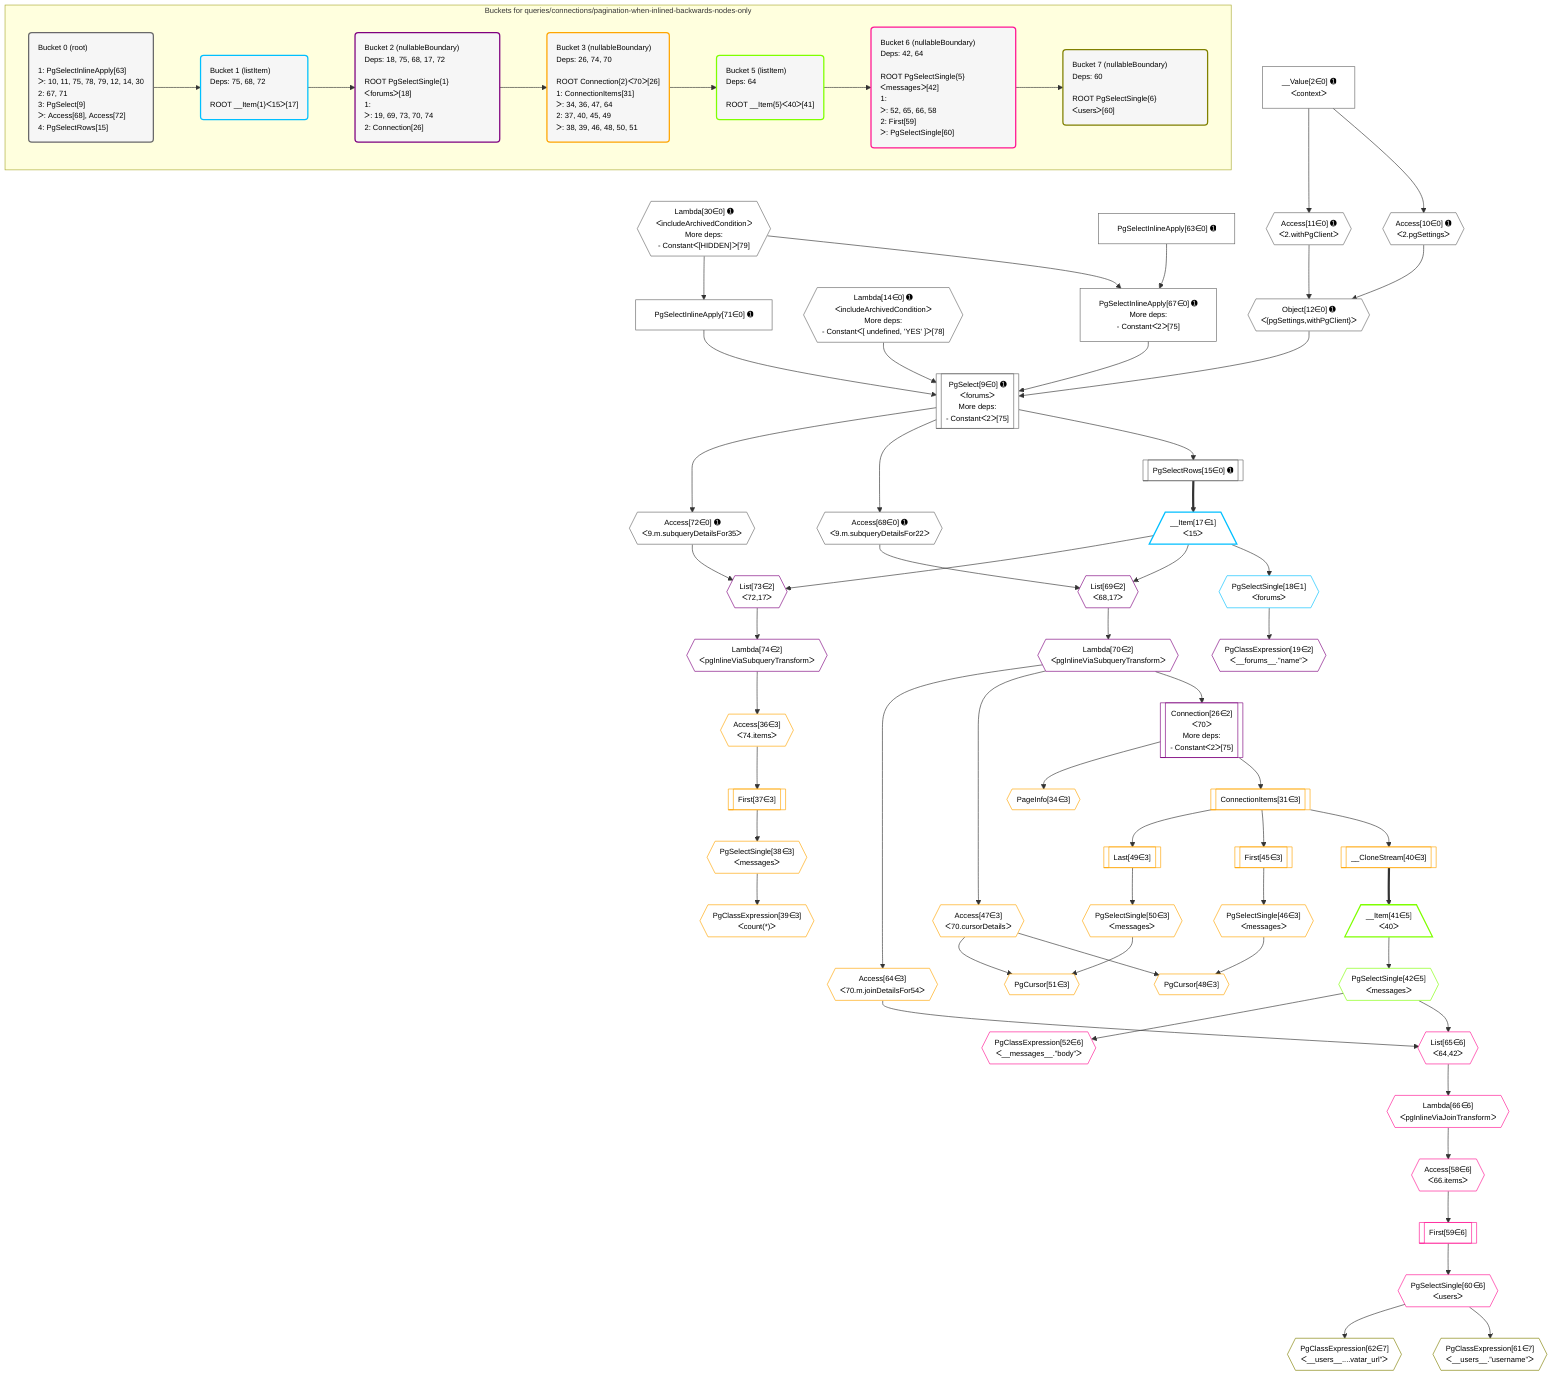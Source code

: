 %%{init: {'themeVariables': { 'fontSize': '12px'}}}%%
graph TD
    classDef path fill:#eee,stroke:#000,color:#000
    classDef plan fill:#fff,stroke-width:1px,color:#000
    classDef itemplan fill:#fff,stroke-width:2px,color:#000
    classDef unbatchedplan fill:#dff,stroke-width:1px,color:#000
    classDef sideeffectplan fill:#fcc,stroke-width:2px,color:#000
    classDef bucket fill:#f6f6f6,color:#000,stroke-width:2px,text-align:left

    subgraph "Buckets for queries/connections/pagination-when-inlined-backwards-nodes-only"
    Bucket0("Bucket 0 (root)<br /><br />1: PgSelectInlineApply[63]<br />ᐳ: 10, 11, 75, 78, 79, 12, 14, 30<br />2: 67, 71<br />3: PgSelect[9]<br />ᐳ: Access[68], Access[72]<br />4: PgSelectRows[15]"):::bucket
    Bucket1("Bucket 1 (listItem)<br />Deps: 75, 68, 72<br /><br />ROOT __Item{1}ᐸ15ᐳ[17]"):::bucket
    Bucket2("Bucket 2 (nullableBoundary)<br />Deps: 18, 75, 68, 17, 72<br /><br />ROOT PgSelectSingle{1}ᐸforumsᐳ[18]<br />1: <br />ᐳ: 19, 69, 73, 70, 74<br />2: Connection[26]"):::bucket
    Bucket3("Bucket 3 (nullableBoundary)<br />Deps: 26, 74, 70<br /><br />ROOT Connection{2}ᐸ70ᐳ[26]<br />1: ConnectionItems[31]<br />ᐳ: 34, 36, 47, 64<br />2: 37, 40, 45, 49<br />ᐳ: 38, 39, 46, 48, 50, 51"):::bucket
    Bucket5("Bucket 5 (listItem)<br />Deps: 64<br /><br />ROOT __Item{5}ᐸ40ᐳ[41]"):::bucket
    Bucket6("Bucket 6 (nullableBoundary)<br />Deps: 42, 64<br /><br />ROOT PgSelectSingle{5}ᐸmessagesᐳ[42]<br />1: <br />ᐳ: 52, 65, 66, 58<br />2: First[59]<br />ᐳ: PgSelectSingle[60]"):::bucket
    Bucket7("Bucket 7 (nullableBoundary)<br />Deps: 60<br /><br />ROOT PgSelectSingle{6}ᐸusersᐳ[60]"):::bucket
    end
    Bucket0 --> Bucket1
    Bucket1 --> Bucket2
    Bucket2 --> Bucket3
    Bucket3 --> Bucket5
    Bucket5 --> Bucket6
    Bucket6 --> Bucket7

    %% plan dependencies
    PgSelect9[["PgSelect[9∈0] ➊<br />ᐸforumsᐳ<br />More deps:<br />- Constantᐸ2ᐳ[75]"]]:::plan
    Object12{{"Object[12∈0] ➊<br />ᐸ{pgSettings,withPgClient}ᐳ"}}:::plan
    Lambda14{{"Lambda[14∈0] ➊<br />ᐸincludeArchivedConditionᐳ<br />More deps:<br />- Constantᐸ[ undefined, 'YES' ]ᐳ[78]"}}:::plan
    PgSelectInlineApply67["PgSelectInlineApply[67∈0] ➊<br />More deps:<br />- Constantᐸ2ᐳ[75]"]:::plan
    PgSelectInlineApply71["PgSelectInlineApply[71∈0] ➊"]:::plan
    Object12 & Lambda14 & PgSelectInlineApply67 & PgSelectInlineApply71 --> PgSelect9
    Lambda30{{"Lambda[30∈0] ➊<br />ᐸincludeArchivedConditionᐳ<br />More deps:<br />- Constantᐸ[HIDDEN]ᐳ[79]"}}:::plan
    PgSelectInlineApply63["PgSelectInlineApply[63∈0] ➊"]:::plan
    Lambda30 & PgSelectInlineApply63 --> PgSelectInlineApply67
    Access10{{"Access[10∈0] ➊<br />ᐸ2.pgSettingsᐳ"}}:::plan
    Access11{{"Access[11∈0] ➊<br />ᐸ2.withPgClientᐳ"}}:::plan
    Access10 & Access11 --> Object12
    __Value2["__Value[2∈0] ➊<br />ᐸcontextᐳ"]:::plan
    __Value2 --> Access10
    __Value2 --> Access11
    PgSelectRows15[["PgSelectRows[15∈0] ➊"]]:::plan
    PgSelect9 --> PgSelectRows15
    Access68{{"Access[68∈0] ➊<br />ᐸ9.m.subqueryDetailsFor22ᐳ"}}:::plan
    PgSelect9 --> Access68
    Lambda30 --> PgSelectInlineApply71
    Access72{{"Access[72∈0] ➊<br />ᐸ9.m.subqueryDetailsFor35ᐳ"}}:::plan
    PgSelect9 --> Access72
    __Item17[/"__Item[17∈1]<br />ᐸ15ᐳ"\]:::itemplan
    PgSelectRows15 ==> __Item17
    PgSelectSingle18{{"PgSelectSingle[18∈1]<br />ᐸforumsᐳ"}}:::plan
    __Item17 --> PgSelectSingle18
    Connection26[["Connection[26∈2]<br />ᐸ70ᐳ<br />More deps:<br />- Constantᐸ2ᐳ[75]"]]:::plan
    Lambda70{{"Lambda[70∈2]<br />ᐸpgInlineViaSubqueryTransformᐳ"}}:::plan
    Lambda70 --> Connection26
    List69{{"List[69∈2]<br />ᐸ68,17ᐳ"}}:::plan
    Access68 & __Item17 --> List69
    List73{{"List[73∈2]<br />ᐸ72,17ᐳ"}}:::plan
    Access72 & __Item17 --> List73
    PgClassExpression19{{"PgClassExpression[19∈2]<br />ᐸ__forums__.”name”ᐳ"}}:::plan
    PgSelectSingle18 --> PgClassExpression19
    List69 --> Lambda70
    Lambda74{{"Lambda[74∈2]<br />ᐸpgInlineViaSubqueryTransformᐳ"}}:::plan
    List73 --> Lambda74
    PgCursor48{{"PgCursor[48∈3]"}}:::plan
    PgSelectSingle46{{"PgSelectSingle[46∈3]<br />ᐸmessagesᐳ"}}:::plan
    Access47{{"Access[47∈3]<br />ᐸ70.cursorDetailsᐳ"}}:::plan
    PgSelectSingle46 & Access47 --> PgCursor48
    PgCursor51{{"PgCursor[51∈3]"}}:::plan
    PgSelectSingle50{{"PgSelectSingle[50∈3]<br />ᐸmessagesᐳ"}}:::plan
    PgSelectSingle50 & Access47 --> PgCursor51
    ConnectionItems31[["ConnectionItems[31∈3]"]]:::plan
    Connection26 --> ConnectionItems31
    PageInfo34{{"PageInfo[34∈3]"}}:::plan
    Connection26 --> PageInfo34
    Access36{{"Access[36∈3]<br />ᐸ74.itemsᐳ"}}:::plan
    Lambda74 --> Access36
    First37[["First[37∈3]"]]:::plan
    Access36 --> First37
    PgSelectSingle38{{"PgSelectSingle[38∈3]<br />ᐸmessagesᐳ"}}:::plan
    First37 --> PgSelectSingle38
    PgClassExpression39{{"PgClassExpression[39∈3]<br />ᐸcount(*)ᐳ"}}:::plan
    PgSelectSingle38 --> PgClassExpression39
    __CloneStream40[["__CloneStream[40∈3]"]]:::plan
    ConnectionItems31 --> __CloneStream40
    First45[["First[45∈3]"]]:::plan
    ConnectionItems31 --> First45
    First45 --> PgSelectSingle46
    Lambda70 --> Access47
    Last49[["Last[49∈3]"]]:::plan
    ConnectionItems31 --> Last49
    Last49 --> PgSelectSingle50
    Access64{{"Access[64∈3]<br />ᐸ70.m.joinDetailsFor54ᐳ"}}:::plan
    Lambda70 --> Access64
    __Item41[/"__Item[41∈5]<br />ᐸ40ᐳ"\]:::itemplan
    __CloneStream40 ==> __Item41
    PgSelectSingle42{{"PgSelectSingle[42∈5]<br />ᐸmessagesᐳ"}}:::plan
    __Item41 --> PgSelectSingle42
    List65{{"List[65∈6]<br />ᐸ64,42ᐳ"}}:::plan
    Access64 & PgSelectSingle42 --> List65
    PgClassExpression52{{"PgClassExpression[52∈6]<br />ᐸ__messages__.”body”ᐳ"}}:::plan
    PgSelectSingle42 --> PgClassExpression52
    Access58{{"Access[58∈6]<br />ᐸ66.itemsᐳ"}}:::plan
    Lambda66{{"Lambda[66∈6]<br />ᐸpgInlineViaJoinTransformᐳ"}}:::plan
    Lambda66 --> Access58
    First59[["First[59∈6]"]]:::plan
    Access58 --> First59
    PgSelectSingle60{{"PgSelectSingle[60∈6]<br />ᐸusersᐳ"}}:::plan
    First59 --> PgSelectSingle60
    List65 --> Lambda66
    PgClassExpression61{{"PgClassExpression[61∈7]<br />ᐸ__users__.”username”ᐳ"}}:::plan
    PgSelectSingle60 --> PgClassExpression61
    PgClassExpression62{{"PgClassExpression[62∈7]<br />ᐸ__users__....vatar_url”ᐳ"}}:::plan
    PgSelectSingle60 --> PgClassExpression62

    %% define steps
    classDef bucket0 stroke:#696969
    class Bucket0,__Value2,PgSelect9,Access10,Access11,Object12,Lambda14,PgSelectRows15,Lambda30,PgSelectInlineApply63,PgSelectInlineApply67,Access68,PgSelectInlineApply71,Access72 bucket0
    classDef bucket1 stroke:#00bfff
    class Bucket1,__Item17,PgSelectSingle18 bucket1
    classDef bucket2 stroke:#7f007f
    class Bucket2,PgClassExpression19,Connection26,List69,Lambda70,List73,Lambda74 bucket2
    classDef bucket3 stroke:#ffa500
    class Bucket3,ConnectionItems31,PageInfo34,Access36,First37,PgSelectSingle38,PgClassExpression39,__CloneStream40,First45,PgSelectSingle46,Access47,PgCursor48,Last49,PgSelectSingle50,PgCursor51,Access64 bucket3
    classDef bucket5 stroke:#7fff00
    class Bucket5,__Item41,PgSelectSingle42 bucket5
    classDef bucket6 stroke:#ff1493
    class Bucket6,PgClassExpression52,Access58,First59,PgSelectSingle60,List65,Lambda66 bucket6
    classDef bucket7 stroke:#808000
    class Bucket7,PgClassExpression61,PgClassExpression62 bucket7